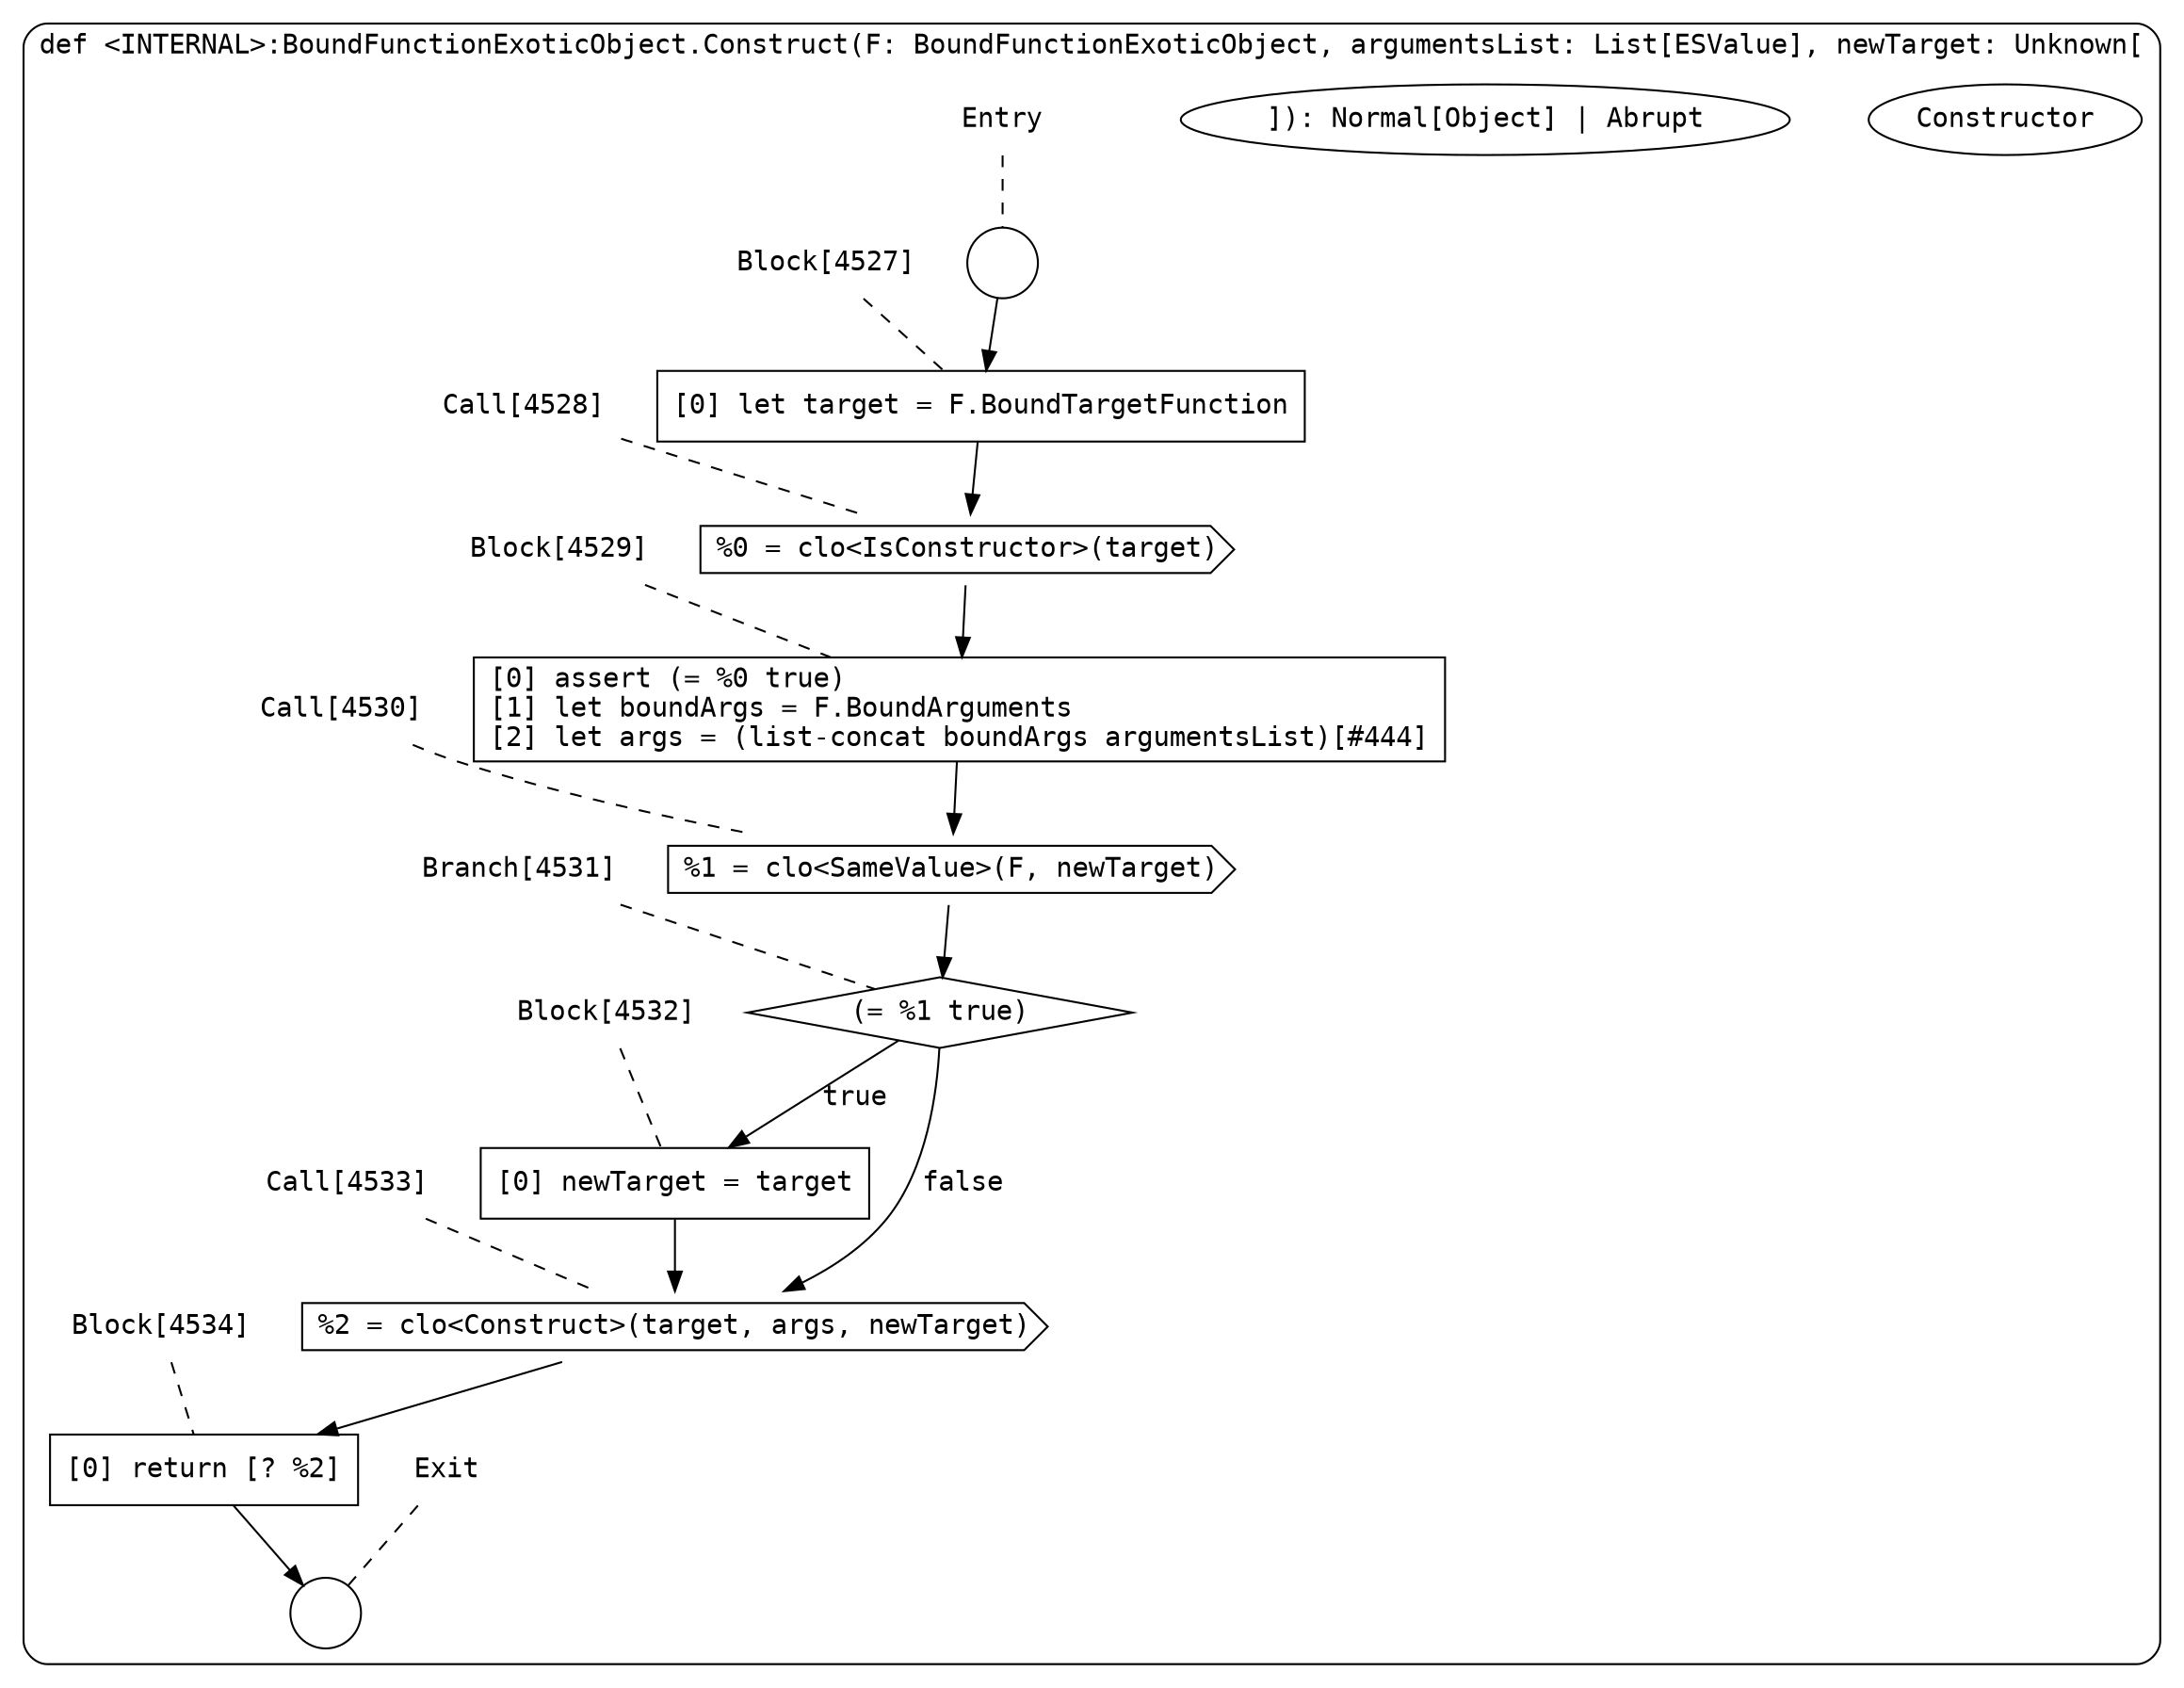 digraph {
  graph [fontname = "Consolas"]
  node [fontname = "Consolas"]
  edge [fontname = "Consolas"]
  subgraph cluster1103 {
    label = "def <INTERNAL>:BoundFunctionExoticObject.Construct(F: BoundFunctionExoticObject, argumentsList: List[ESValue], newTarget: Unknown["Constructor"]): Normal[Object] | Abrupt"
    style = rounded
    cluster1103_entry_name [shape=none, label=<<font color="black">Entry</font>>]
    cluster1103_entry_name -> cluster1103_entry [arrowhead=none, color="black", style=dashed]
    cluster1103_entry [shape=circle label=" " color="black" fillcolor="white" style=filled]
    cluster1103_entry -> node4527 [color="black"]
    cluster1103_exit_name [shape=none, label=<<font color="black">Exit</font>>]
    cluster1103_exit_name -> cluster1103_exit [arrowhead=none, color="black", style=dashed]
    cluster1103_exit [shape=circle label=" " color="black" fillcolor="white" style=filled]
    node4527_name [shape=none, label=<<font color="black">Block[4527]</font>>]
    node4527_name -> node4527 [arrowhead=none, color="black", style=dashed]
    node4527 [shape=box, label=<<font color="black">[0] let target = F.BoundTargetFunction<BR ALIGN="LEFT"/></font>> color="black" fillcolor="white", style=filled]
    node4527 -> node4528 [color="black"]
    node4528_name [shape=none, label=<<font color="black">Call[4528]</font>>]
    node4528_name -> node4528 [arrowhead=none, color="black", style=dashed]
    node4528 [shape=cds, label=<<font color="black">%0 = clo&lt;IsConstructor&gt;(target)</font>> color="black" fillcolor="white", style=filled]
    node4528 -> node4529 [color="black"]
    node4529_name [shape=none, label=<<font color="black">Block[4529]</font>>]
    node4529_name -> node4529 [arrowhead=none, color="black", style=dashed]
    node4529 [shape=box, label=<<font color="black">[0] assert (= %0 true)<BR ALIGN="LEFT"/>[1] let boundArgs = F.BoundArguments<BR ALIGN="LEFT"/>[2] let args = (list-concat boundArgs argumentsList)[#444]<BR ALIGN="LEFT"/></font>> color="black" fillcolor="white", style=filled]
    node4529 -> node4530 [color="black"]
    node4530_name [shape=none, label=<<font color="black">Call[4530]</font>>]
    node4530_name -> node4530 [arrowhead=none, color="black", style=dashed]
    node4530 [shape=cds, label=<<font color="black">%1 = clo&lt;SameValue&gt;(F, newTarget)</font>> color="black" fillcolor="white", style=filled]
    node4530 -> node4531 [color="black"]
    node4531_name [shape=none, label=<<font color="black">Branch[4531]</font>>]
    node4531_name -> node4531 [arrowhead=none, color="black", style=dashed]
    node4531 [shape=diamond, label=<<font color="black">(= %1 true)</font>> color="black" fillcolor="white", style=filled]
    node4531 -> node4532 [label=<<font color="black">true</font>> color="black"]
    node4531 -> node4533 [label=<<font color="black">false</font>> color="black"]
    node4532_name [shape=none, label=<<font color="black">Block[4532]</font>>]
    node4532_name -> node4532 [arrowhead=none, color="black", style=dashed]
    node4532 [shape=box, label=<<font color="black">[0] newTarget = target<BR ALIGN="LEFT"/></font>> color="black" fillcolor="white", style=filled]
    node4532 -> node4533 [color="black"]
    node4533_name [shape=none, label=<<font color="black">Call[4533]</font>>]
    node4533_name -> node4533 [arrowhead=none, color="black", style=dashed]
    node4533 [shape=cds, label=<<font color="black">%2 = clo&lt;Construct&gt;(target, args, newTarget)</font>> color="black" fillcolor="white", style=filled]
    node4533 -> node4534 [color="black"]
    node4534_name [shape=none, label=<<font color="black">Block[4534]</font>>]
    node4534_name -> node4534 [arrowhead=none, color="black", style=dashed]
    node4534 [shape=box, label=<<font color="black">[0] return [? %2]<BR ALIGN="LEFT"/></font>> color="black" fillcolor="white", style=filled]
    node4534 -> cluster1103_exit [color="black"]
  }
}